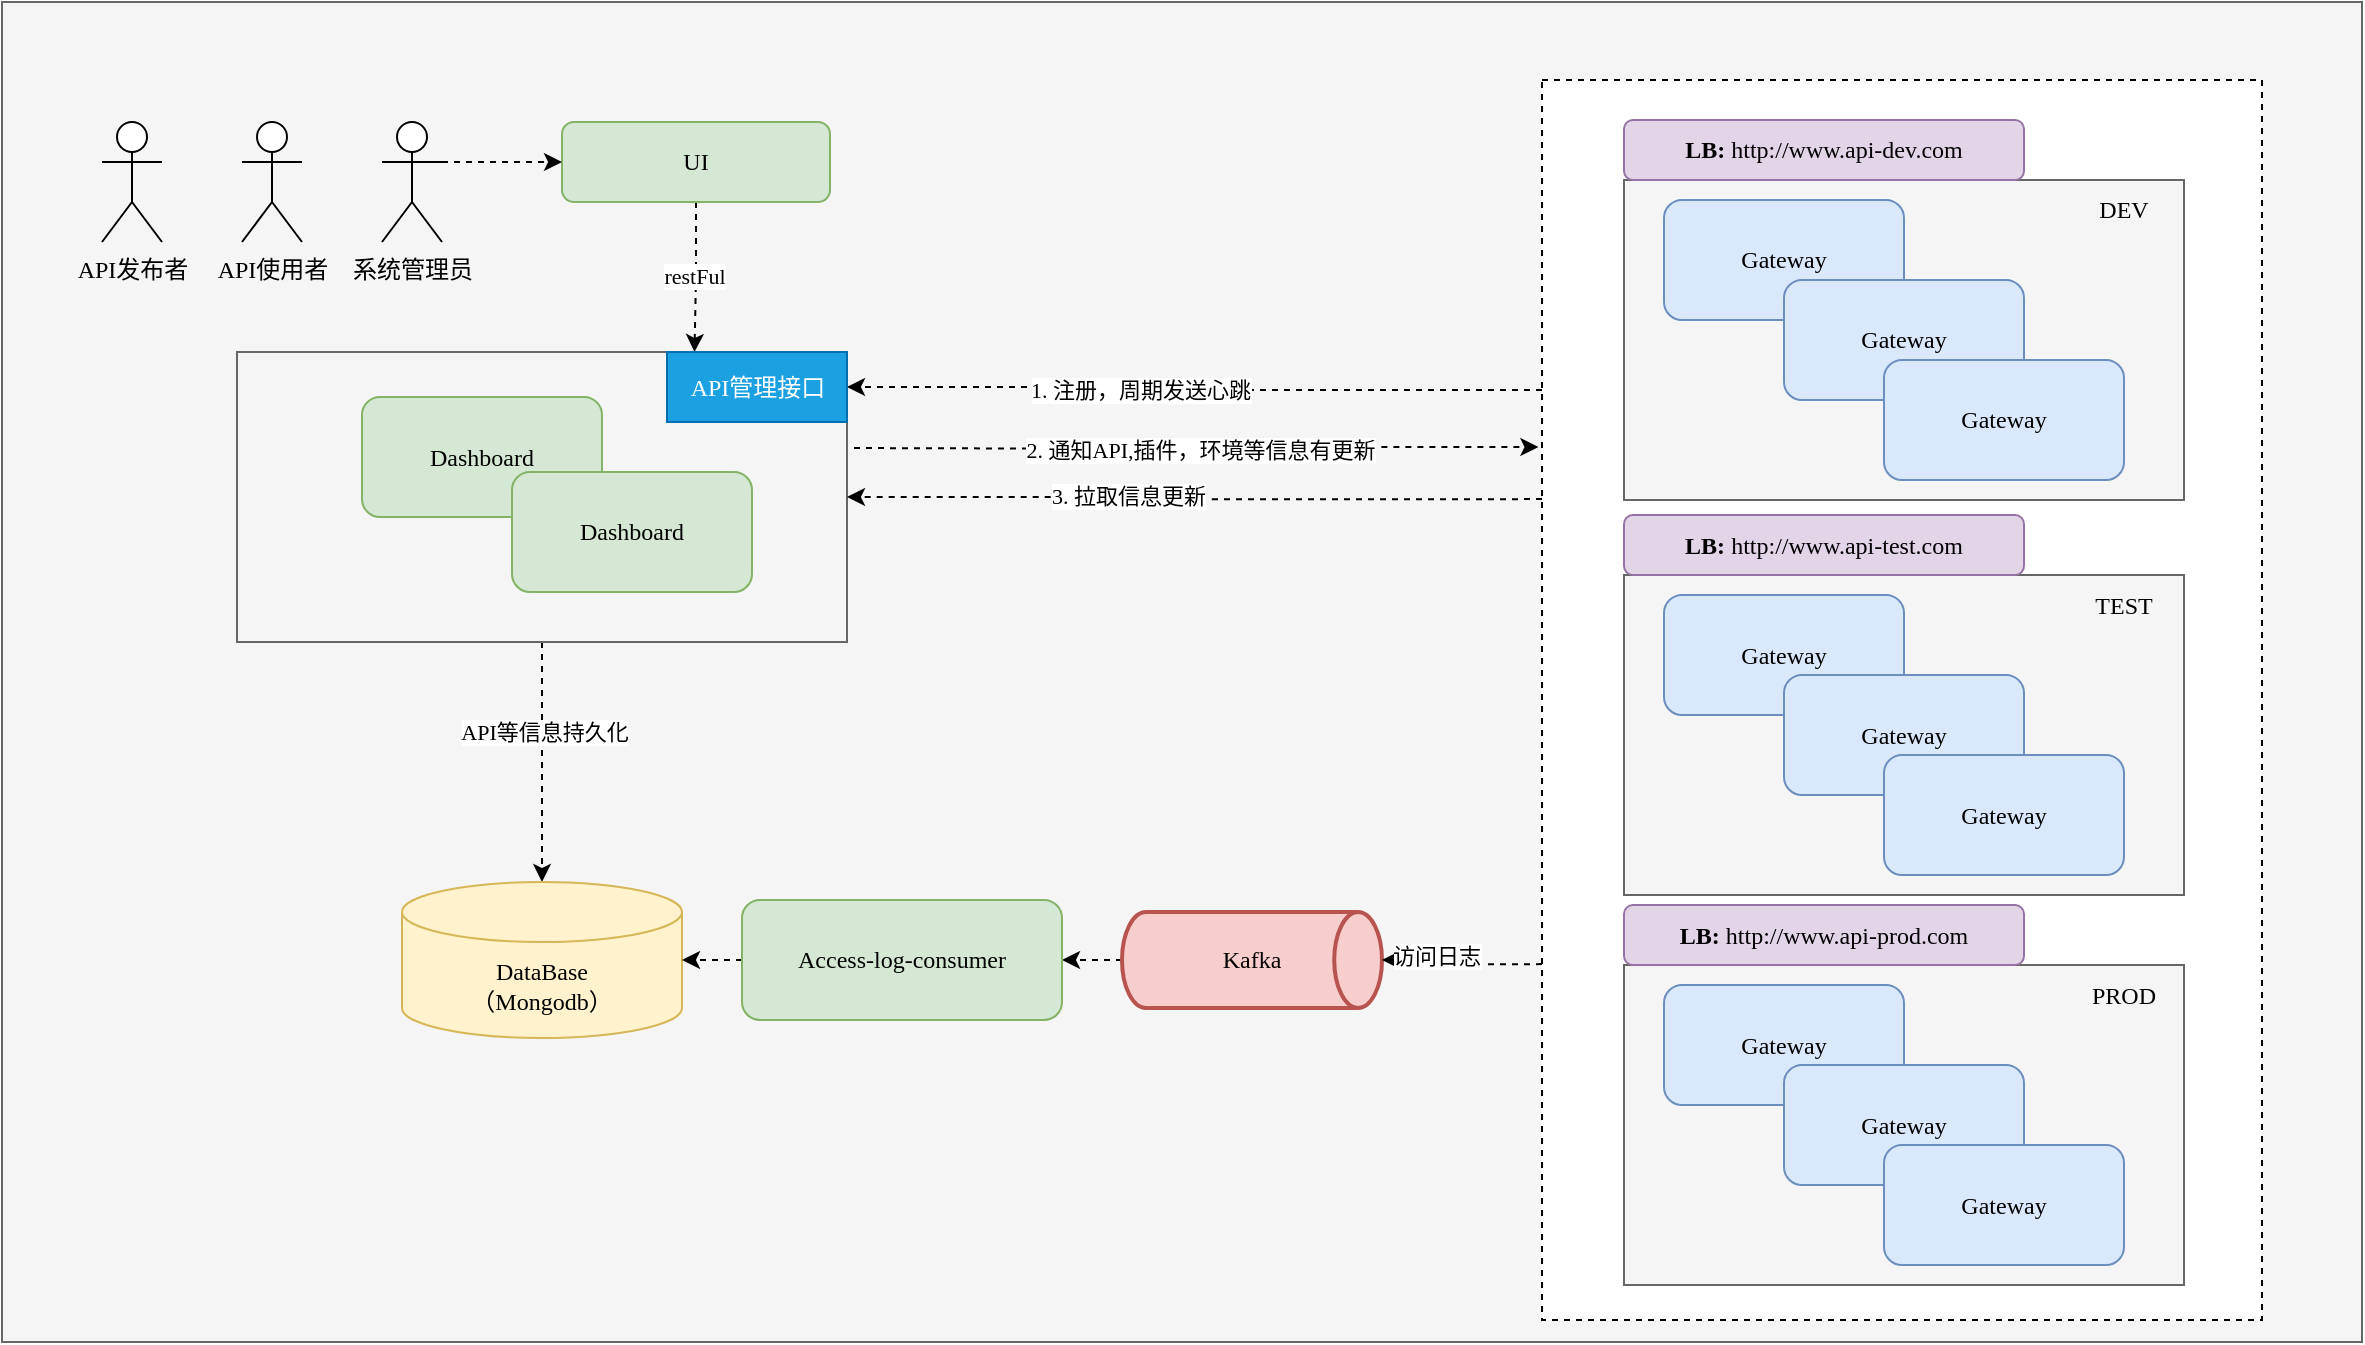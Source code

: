 <mxfile>
    <diagram id="VEX43RaDVLuBX8BybWUo" name="img1">
        <mxGraphModel dx="1260" dy="908" grid="1" gridSize="10" guides="1" tooltips="1" connect="1" arrows="1" fold="1" page="1" pageScale="1" pageWidth="827" pageHeight="1169" math="0" shadow="0">
            <root>
                <mxCell id="0"/>
                <mxCell id="1" parent="0"/>
                <mxCell id="9ckfGOtu2DVimaIPj-of-19" value="" style="rounded=0;whiteSpace=wrap;html=1;fontFamily=Lucida Console;fillColor=#f5f5f5;fontColor=#333333;strokeColor=#666666;" parent="1" vertex="1">
                    <mxGeometry x="220" y="280" width="1180" height="670" as="geometry"/>
                </mxCell>
                <mxCell id="9ckfGOtu2DVimaIPj-of-3" style="edgeStyle=orthogonalEdgeStyle;html=1;exitX=0;exitY=0.25;exitDx=0;exitDy=0;entryX=1;entryY=0.5;entryDx=0;entryDy=0;dashed=1;fontFamily=Lucida Console;" parent="1" source="9ckfGOtu2DVimaIPj-of-2" target="oJh0HCATloAfXz9d3gb9-5" edge="1">
                    <mxGeometry relative="1" as="geometry"/>
                </mxCell>
                <mxCell id="9ckfGOtu2DVimaIPj-of-4" value="1. 注册，周期发送心跳" style="edgeLabel;html=1;align=center;verticalAlign=middle;resizable=0;points=[];fontFamily=Lucida Console;" parent="9ckfGOtu2DVimaIPj-of-3" vertex="1" connectable="0">
                    <mxGeometry x="0.164" y="1" relative="1" as="geometry">
                        <mxPoint as="offset"/>
                    </mxGeometry>
                </mxCell>
                <mxCell id="9ckfGOtu2DVimaIPj-of-10" style="edgeStyle=orthogonalEdgeStyle;html=1;dashed=1;fontFamily=Lucida Console;entryX=-0.005;entryY=0.296;entryDx=0;entryDy=0;entryPerimeter=0;" parent="1" target="9ckfGOtu2DVimaIPj-of-2" edge="1">
                    <mxGeometry relative="1" as="geometry">
                        <mxPoint x="990" y="493" as="targetPoint"/>
                        <mxPoint x="640" y="503" as="sourcePoint"/>
                    </mxGeometry>
                </mxCell>
                <mxCell id="9ckfGOtu2DVimaIPj-of-11" value="2. 通知API,插件，环境等信息有更新" style="edgeLabel;html=1;align=center;verticalAlign=middle;resizable=0;points=[];fontFamily=Lucida Console;" parent="9ckfGOtu2DVimaIPj-of-10" vertex="1" connectable="0">
                    <mxGeometry x="0.03" y="-1" relative="1" as="geometry">
                        <mxPoint as="offset"/>
                    </mxGeometry>
                </mxCell>
                <mxCell id="9ckfGOtu2DVimaIPj-of-13" style="edgeStyle=orthogonalEdgeStyle;html=1;exitX=0.5;exitY=1;exitDx=0;exitDy=0;dashed=1;fontFamily=Lucida Console;" parent="1" source="oJh0HCATloAfXz9d3gb9-1" target="9ckfGOtu2DVimaIPj-of-12" edge="1">
                    <mxGeometry relative="1" as="geometry"/>
                </mxCell>
                <mxCell id="9ckfGOtu2DVimaIPj-of-14" value="API等信息持久化" style="edgeLabel;html=1;align=center;verticalAlign=middle;resizable=0;points=[];fontFamily=Lucida Console;" parent="9ckfGOtu2DVimaIPj-of-13" vertex="1" connectable="0">
                    <mxGeometry x="-0.25" y="1" relative="1" as="geometry">
                        <mxPoint as="offset"/>
                    </mxGeometry>
                </mxCell>
                <mxCell id="oJh0HCATloAfXz9d3gb9-1" value="" style="rounded=0;whiteSpace=wrap;html=1;fillColor=#f5f5f5;fontColor=#333333;strokeColor=#666666;fontFamily=Lucida Console;container=0;" parent="1" vertex="1">
                    <mxGeometry x="337.5" y="455" width="305" height="145" as="geometry"/>
                </mxCell>
                <mxCell id="oJh0HCATloAfXz9d3gb9-2" value="Dashboard" style="rounded=1;whiteSpace=wrap;html=1;fillColor=#d5e8d4;strokeColor=#82b366;fontFamily=Lucida Console;" parent="1" vertex="1">
                    <mxGeometry x="400" y="477.5" width="120" height="60" as="geometry"/>
                </mxCell>
                <mxCell id="oJh0HCATloAfXz9d3gb9-3" value="Dashboard" style="rounded=1;whiteSpace=wrap;html=1;fillColor=#d5e8d4;strokeColor=#82b366;fontFamily=Lucida Console;" parent="1" vertex="1">
                    <mxGeometry x="475" y="515" width="120" height="60" as="geometry"/>
                </mxCell>
                <mxCell id="oJh0HCATloAfXz9d3gb9-6" value="restFul" style="edgeStyle=orthogonalEdgeStyle;html=1;exitX=0.5;exitY=1;exitDx=0;exitDy=0;entryX=0.75;entryY=0;entryDx=0;entryDy=0;dashed=1;fontFamily=Lucida Console;" parent="1" source="oJh0HCATloAfXz9d3gb9-4" target="oJh0HCATloAfXz9d3gb9-1" edge="1">
                    <mxGeometry relative="1" as="geometry"/>
                </mxCell>
                <mxCell id="oJh0HCATloAfXz9d3gb9-4" value="UI" style="rounded=1;whiteSpace=wrap;html=1;fontFamily=Lucida Console;fillColor=#d5e8d4;strokeColor=#82b366;" parent="1" vertex="1">
                    <mxGeometry x="500" y="340" width="134" height="40" as="geometry"/>
                </mxCell>
                <mxCell id="oJh0HCATloAfXz9d3gb9-5" value="API管理接口" style="text;html=1;strokeColor=#006EAF;fillColor=#1ba1e2;align=center;verticalAlign=middle;whiteSpace=wrap;rounded=0;fontFamily=Lucida Console;fontColor=#ffffff;" parent="1" vertex="1">
                    <mxGeometry x="552.5" y="455" width="90" height="35" as="geometry"/>
                </mxCell>
                <mxCell id="zln2HHxgbetYWmFCVuYU-8" value="" style="group" parent="1" vertex="1" connectable="0">
                    <mxGeometry x="270" y="340" width="170" height="60" as="geometry"/>
                </mxCell>
                <mxCell id="oJh0HCATloAfXz9d3gb9-7" value="系统管理员" style="shape=umlActor;verticalLabelPosition=bottom;verticalAlign=top;html=1;outlineConnect=0;fontFamily=Lucida Console;" parent="zln2HHxgbetYWmFCVuYU-8" vertex="1">
                    <mxGeometry x="140" width="30" height="60" as="geometry"/>
                </mxCell>
                <mxCell id="oJh0HCATloAfXz9d3gb9-12" value="API发布者" style="shape=umlActor;verticalLabelPosition=bottom;verticalAlign=top;html=1;outlineConnect=0;fontFamily=Lucida Console;" parent="zln2HHxgbetYWmFCVuYU-8" vertex="1">
                    <mxGeometry width="30" height="60" as="geometry"/>
                </mxCell>
                <mxCell id="oJh0HCATloAfXz9d3gb9-13" value="API使用者" style="shape=umlActor;verticalLabelPosition=bottom;verticalAlign=top;html=1;outlineConnect=0;fontFamily=Lucida Console;" parent="zln2HHxgbetYWmFCVuYU-8" vertex="1">
                    <mxGeometry x="70" width="30" height="60" as="geometry"/>
                </mxCell>
                <mxCell id="zln2HHxgbetYWmFCVuYU-11" style="edgeStyle=orthogonalEdgeStyle;html=1;exitX=1;exitY=0.333;exitDx=0;exitDy=0;exitPerimeter=0;entryX=0;entryY=0.5;entryDx=0;entryDy=0;dashed=1;fontFamily=Lucida Console;" parent="1" source="oJh0HCATloAfXz9d3gb9-7" target="oJh0HCATloAfXz9d3gb9-4" edge="1">
                    <mxGeometry relative="1" as="geometry"/>
                </mxCell>
                <mxCell id="9ckfGOtu2DVimaIPj-of-5" value="" style="group" parent="1" vertex="1" connectable="0">
                    <mxGeometry x="990" y="319" width="360" height="620" as="geometry"/>
                </mxCell>
                <mxCell id="9ckfGOtu2DVimaIPj-of-2" value="" style="rounded=0;whiteSpace=wrap;html=1;fontFamily=Lucida Console;dashed=1;" parent="9ckfGOtu2DVimaIPj-of-5" vertex="1">
                    <mxGeometry width="360" height="620" as="geometry"/>
                </mxCell>
                <mxCell id="zln2HHxgbetYWmFCVuYU-1" value="" style="group;fontFamily=Lucida Console;" parent="9ckfGOtu2DVimaIPj-of-5" vertex="1" connectable="0">
                    <mxGeometry x="41" y="50" width="280" height="160" as="geometry"/>
                </mxCell>
                <mxCell id="zln2HHxgbetYWmFCVuYU-2" value="" style="group;fillColor=#f5f5f5;fontColor=#333333;strokeColor=#666666;movable=1;resizable=1;rotatable=1;deletable=1;editable=1;connectable=1;container=0;fontFamily=Lucida Console;" parent="zln2HHxgbetYWmFCVuYU-1" vertex="1" connectable="0">
                    <mxGeometry width="280" height="160" as="geometry"/>
                </mxCell>
                <mxCell id="zln2HHxgbetYWmFCVuYU-3" value="" style="rounded=0;whiteSpace=wrap;html=1;fillColor=#f5f5f5;fontColor=#333333;strokeColor=#666666;fontFamily=Lucida Console;" parent="zln2HHxgbetYWmFCVuYU-1" vertex="1">
                    <mxGeometry width="280" height="160" as="geometry"/>
                </mxCell>
                <mxCell id="zln2HHxgbetYWmFCVuYU-4" value="Gateway" style="rounded=1;whiteSpace=wrap;html=1;fillColor=#dae8fc;strokeColor=#6c8ebf;fontFamily=Lucida Console;" parent="zln2HHxgbetYWmFCVuYU-1" vertex="1">
                    <mxGeometry x="20" y="10" width="120" height="60" as="geometry"/>
                </mxCell>
                <mxCell id="zln2HHxgbetYWmFCVuYU-5" value="Gateway" style="rounded=1;whiteSpace=wrap;html=1;fillColor=#dae8fc;strokeColor=#6c8ebf;fontFamily=Lucida Console;" parent="zln2HHxgbetYWmFCVuYU-1" vertex="1">
                    <mxGeometry x="80" y="50" width="120" height="60" as="geometry"/>
                </mxCell>
                <mxCell id="zln2HHxgbetYWmFCVuYU-6" value="DEV" style="text;html=1;strokeColor=none;fillColor=none;align=center;verticalAlign=middle;whiteSpace=wrap;rounded=0;fontFamily=Lucida Console;" parent="zln2HHxgbetYWmFCVuYU-1" vertex="1">
                    <mxGeometry x="220" width="60" height="30" as="geometry"/>
                </mxCell>
                <mxCell id="zln2HHxgbetYWmFCVuYU-7" value="Gateway" style="rounded=1;whiteSpace=wrap;html=1;fillColor=#dae8fc;strokeColor=#6c8ebf;fontFamily=Lucida Console;" parent="zln2HHxgbetYWmFCVuYU-1" vertex="1">
                    <mxGeometry x="130" y="90" width="120" height="60" as="geometry"/>
                </mxCell>
                <mxCell id="86hbg80wyGsgVXYuNQQY-1" value="" style="group;fontFamily=Lucida Console;" parent="9ckfGOtu2DVimaIPj-of-5" vertex="1" connectable="0">
                    <mxGeometry x="41" y="247.5" width="280" height="160" as="geometry"/>
                </mxCell>
                <mxCell id="86hbg80wyGsgVXYuNQQY-2" value="" style="rounded=0;whiteSpace=wrap;html=1;fillColor=#f5f5f5;fontColor=#333333;strokeColor=#666666;fontFamily=Lucida Console;" parent="86hbg80wyGsgVXYuNQQY-1" vertex="1">
                    <mxGeometry width="280" height="160" as="geometry"/>
                </mxCell>
                <mxCell id="86hbg80wyGsgVXYuNQQY-3" value="Gateway" style="rounded=1;whiteSpace=wrap;html=1;fillColor=#dae8fc;strokeColor=#6c8ebf;fontFamily=Lucida Console;" parent="86hbg80wyGsgVXYuNQQY-1" vertex="1">
                    <mxGeometry x="20" y="10" width="120" height="60" as="geometry"/>
                </mxCell>
                <mxCell id="86hbg80wyGsgVXYuNQQY-4" value="Gateway" style="rounded=1;whiteSpace=wrap;html=1;fillColor=#dae8fc;strokeColor=#6c8ebf;fontFamily=Lucida Console;" parent="86hbg80wyGsgVXYuNQQY-1" vertex="1">
                    <mxGeometry x="80" y="50" width="120" height="60" as="geometry"/>
                </mxCell>
                <mxCell id="86hbg80wyGsgVXYuNQQY-5" value="TEST" style="text;html=1;strokeColor=none;fillColor=none;align=center;verticalAlign=middle;whiteSpace=wrap;rounded=0;fontFamily=Lucida Console;" parent="86hbg80wyGsgVXYuNQQY-1" vertex="1">
                    <mxGeometry x="220" width="60" height="30" as="geometry"/>
                </mxCell>
                <mxCell id="86hbg80wyGsgVXYuNQQY-6" value="Gateway" style="rounded=1;whiteSpace=wrap;html=1;fillColor=#dae8fc;strokeColor=#6c8ebf;fontFamily=Lucida Console;" parent="86hbg80wyGsgVXYuNQQY-1" vertex="1">
                    <mxGeometry x="130" y="90" width="120" height="60" as="geometry"/>
                </mxCell>
                <mxCell id="Rh3QqYrY1BeENTUJ0D9c-1" value="" style="group;fontFamily=Lucida Console;" parent="9ckfGOtu2DVimaIPj-of-5" vertex="1" connectable="0">
                    <mxGeometry x="41" y="442.5" width="280" height="160" as="geometry"/>
                </mxCell>
                <mxCell id="Rh3QqYrY1BeENTUJ0D9c-2" value="" style="group;fillColor=#f5f5f5;fontColor=#333333;strokeColor=#666666;container=0;fontFamily=Lucida Console;" parent="Rh3QqYrY1BeENTUJ0D9c-1" vertex="1" connectable="0">
                    <mxGeometry width="280" height="160" as="geometry"/>
                </mxCell>
                <mxCell id="Rh3QqYrY1BeENTUJ0D9c-3" value="" style="rounded=0;whiteSpace=wrap;html=1;fillColor=#f5f5f5;fontColor=#333333;strokeColor=#666666;fontFamily=Lucida Console;" parent="Rh3QqYrY1BeENTUJ0D9c-1" vertex="1">
                    <mxGeometry width="280" height="160" as="geometry"/>
                </mxCell>
                <mxCell id="Rh3QqYrY1BeENTUJ0D9c-4" value="Gateway" style="rounded=1;whiteSpace=wrap;html=1;fillColor=#dae8fc;strokeColor=#6c8ebf;fontFamily=Lucida Console;" parent="Rh3QqYrY1BeENTUJ0D9c-1" vertex="1">
                    <mxGeometry x="20" y="10" width="120" height="60" as="geometry"/>
                </mxCell>
                <mxCell id="Rh3QqYrY1BeENTUJ0D9c-5" value="Gateway" style="rounded=1;whiteSpace=wrap;html=1;fillColor=#dae8fc;strokeColor=#6c8ebf;fontFamily=Lucida Console;" parent="Rh3QqYrY1BeENTUJ0D9c-1" vertex="1">
                    <mxGeometry x="80" y="50" width="120" height="60" as="geometry"/>
                </mxCell>
                <mxCell id="Rh3QqYrY1BeENTUJ0D9c-6" value="PROD" style="text;html=1;strokeColor=none;fillColor=none;align=center;verticalAlign=middle;whiteSpace=wrap;rounded=0;fontFamily=Lucida Console;" parent="Rh3QqYrY1BeENTUJ0D9c-1" vertex="1">
                    <mxGeometry x="220" width="60" height="30" as="geometry"/>
                </mxCell>
                <mxCell id="Rh3QqYrY1BeENTUJ0D9c-7" value="Gateway" style="rounded=1;whiteSpace=wrap;html=1;fillColor=#dae8fc;strokeColor=#6c8ebf;fontFamily=Lucida Console;" parent="Rh3QqYrY1BeENTUJ0D9c-1" vertex="1">
                    <mxGeometry x="130" y="90" width="120" height="60" as="geometry"/>
                </mxCell>
                <mxCell id="WRwxtxEwDMEBvVScqhqu-1" value="&lt;b&gt;LB:&lt;/b&gt; http://www.api-dev.com" style="rounded=1;whiteSpace=wrap;html=1;fillColor=#e1d5e7;strokeColor=#9673a6;fontFamily=Lucida Console;" parent="9ckfGOtu2DVimaIPj-of-5" vertex="1">
                    <mxGeometry x="41" y="20" width="200" height="30" as="geometry"/>
                </mxCell>
                <mxCell id="zGx4kbyquP1L53tzkCgn-1" value="&lt;b&gt;LB:&lt;/b&gt; http://www.api-test.com" style="rounded=1;whiteSpace=wrap;html=1;fillColor=#e1d5e7;strokeColor=#9673a6;fontFamily=Lucida Console;" parent="9ckfGOtu2DVimaIPj-of-5" vertex="1">
                    <mxGeometry x="41" y="217.5" width="200" height="30" as="geometry"/>
                </mxCell>
                <mxCell id="9ckfGOtu2DVimaIPj-of-1" value="&lt;b&gt;LB:&lt;/b&gt; http://www.api-prod.com" style="rounded=1;whiteSpace=wrap;html=1;fillColor=#e1d5e7;strokeColor=#9673a6;fontFamily=Lucida Console;" parent="9ckfGOtu2DVimaIPj-of-5" vertex="1">
                    <mxGeometry x="41" y="412.5" width="200" height="30" as="geometry"/>
                </mxCell>
                <mxCell id="9ckfGOtu2DVimaIPj-of-8" style="edgeStyle=orthogonalEdgeStyle;html=1;exitX=0;exitY=0.338;exitDx=0;exitDy=0;entryX=1;entryY=0.5;entryDx=0;entryDy=0;dashed=1;fontFamily=Lucida Console;exitPerimeter=0;" parent="1" source="9ckfGOtu2DVimaIPj-of-2" target="oJh0HCATloAfXz9d3gb9-1" edge="1">
                    <mxGeometry relative="1" as="geometry"/>
                </mxCell>
                <mxCell id="9ckfGOtu2DVimaIPj-of-9" value="3. 拉取信息更新" style="edgeLabel;html=1;align=center;verticalAlign=middle;resizable=0;points=[];fontFamily=Lucida Console;" parent="9ckfGOtu2DVimaIPj-of-8" vertex="1" connectable="0">
                    <mxGeometry x="0.192" y="-1" relative="1" as="geometry">
                        <mxPoint as="offset"/>
                    </mxGeometry>
                </mxCell>
                <mxCell id="9ckfGOtu2DVimaIPj-of-12" value="DataBase&lt;br&gt;（Mongodb）" style="shape=cylinder3;whiteSpace=wrap;html=1;boundedLbl=1;backgroundOutline=1;size=15;fontFamily=Lucida Console;fillColor=#fff2cc;strokeColor=#d6b656;" parent="1" vertex="1">
                    <mxGeometry x="420" y="720" width="140" height="78" as="geometry"/>
                </mxCell>
                <mxCell id="4" style="edgeStyle=none;html=1;exitX=0;exitY=0.5;exitDx=0;exitDy=0;exitPerimeter=0;entryX=1;entryY=0.5;entryDx=0;entryDy=0;dashed=1;" edge="1" parent="1" source="9ckfGOtu2DVimaIPj-of-15" target="3">
                    <mxGeometry relative="1" as="geometry"/>
                </mxCell>
                <mxCell id="9ckfGOtu2DVimaIPj-of-15" value="Kafka" style="strokeWidth=2;html=1;shape=mxgraph.flowchart.direct_data;whiteSpace=wrap;fontFamily=Lucida Console;fillColor=#f8cecc;strokeColor=#b85450;" parent="1" vertex="1">
                    <mxGeometry x="780" y="735" width="130" height="48" as="geometry"/>
                </mxCell>
                <mxCell id="9ckfGOtu2DVimaIPj-of-16" style="edgeStyle=orthogonalEdgeStyle;html=1;exitX=0;exitY=0.713;exitDx=0;exitDy=0;entryX=1;entryY=0.5;entryDx=0;entryDy=0;entryPerimeter=0;dashed=1;fontFamily=Lucida Console;exitPerimeter=0;" parent="1" source="9ckfGOtu2DVimaIPj-of-2" target="9ckfGOtu2DVimaIPj-of-15" edge="1">
                    <mxGeometry relative="1" as="geometry"/>
                </mxCell>
                <mxCell id="9ckfGOtu2DVimaIPj-of-17" value="访问日志" style="edgeLabel;html=1;align=center;verticalAlign=middle;resizable=0;points=[];fontFamily=Lucida Console;" parent="9ckfGOtu2DVimaIPj-of-16" vertex="1" connectable="0">
                    <mxGeometry x="0.35" y="-2" relative="1" as="geometry">
                        <mxPoint as="offset"/>
                    </mxGeometry>
                </mxCell>
                <mxCell id="5" style="edgeStyle=none;html=1;exitX=0;exitY=0.5;exitDx=0;exitDy=0;entryX=1;entryY=0.5;entryDx=0;entryDy=0;entryPerimeter=0;dashed=1;" edge="1" parent="1" source="3" target="9ckfGOtu2DVimaIPj-of-12">
                    <mxGeometry relative="1" as="geometry"/>
                </mxCell>
                <mxCell id="3" value="Access-log-consumer" style="rounded=1;whiteSpace=wrap;html=1;fillColor=#d5e8d4;strokeColor=#82b366;fontFamily=Lucida Console;" vertex="1" parent="1">
                    <mxGeometry x="590" y="729" width="160" height="60" as="geometry"/>
                </mxCell>
            </root>
        </mxGraphModel>
    </diagram>
</mxfile>